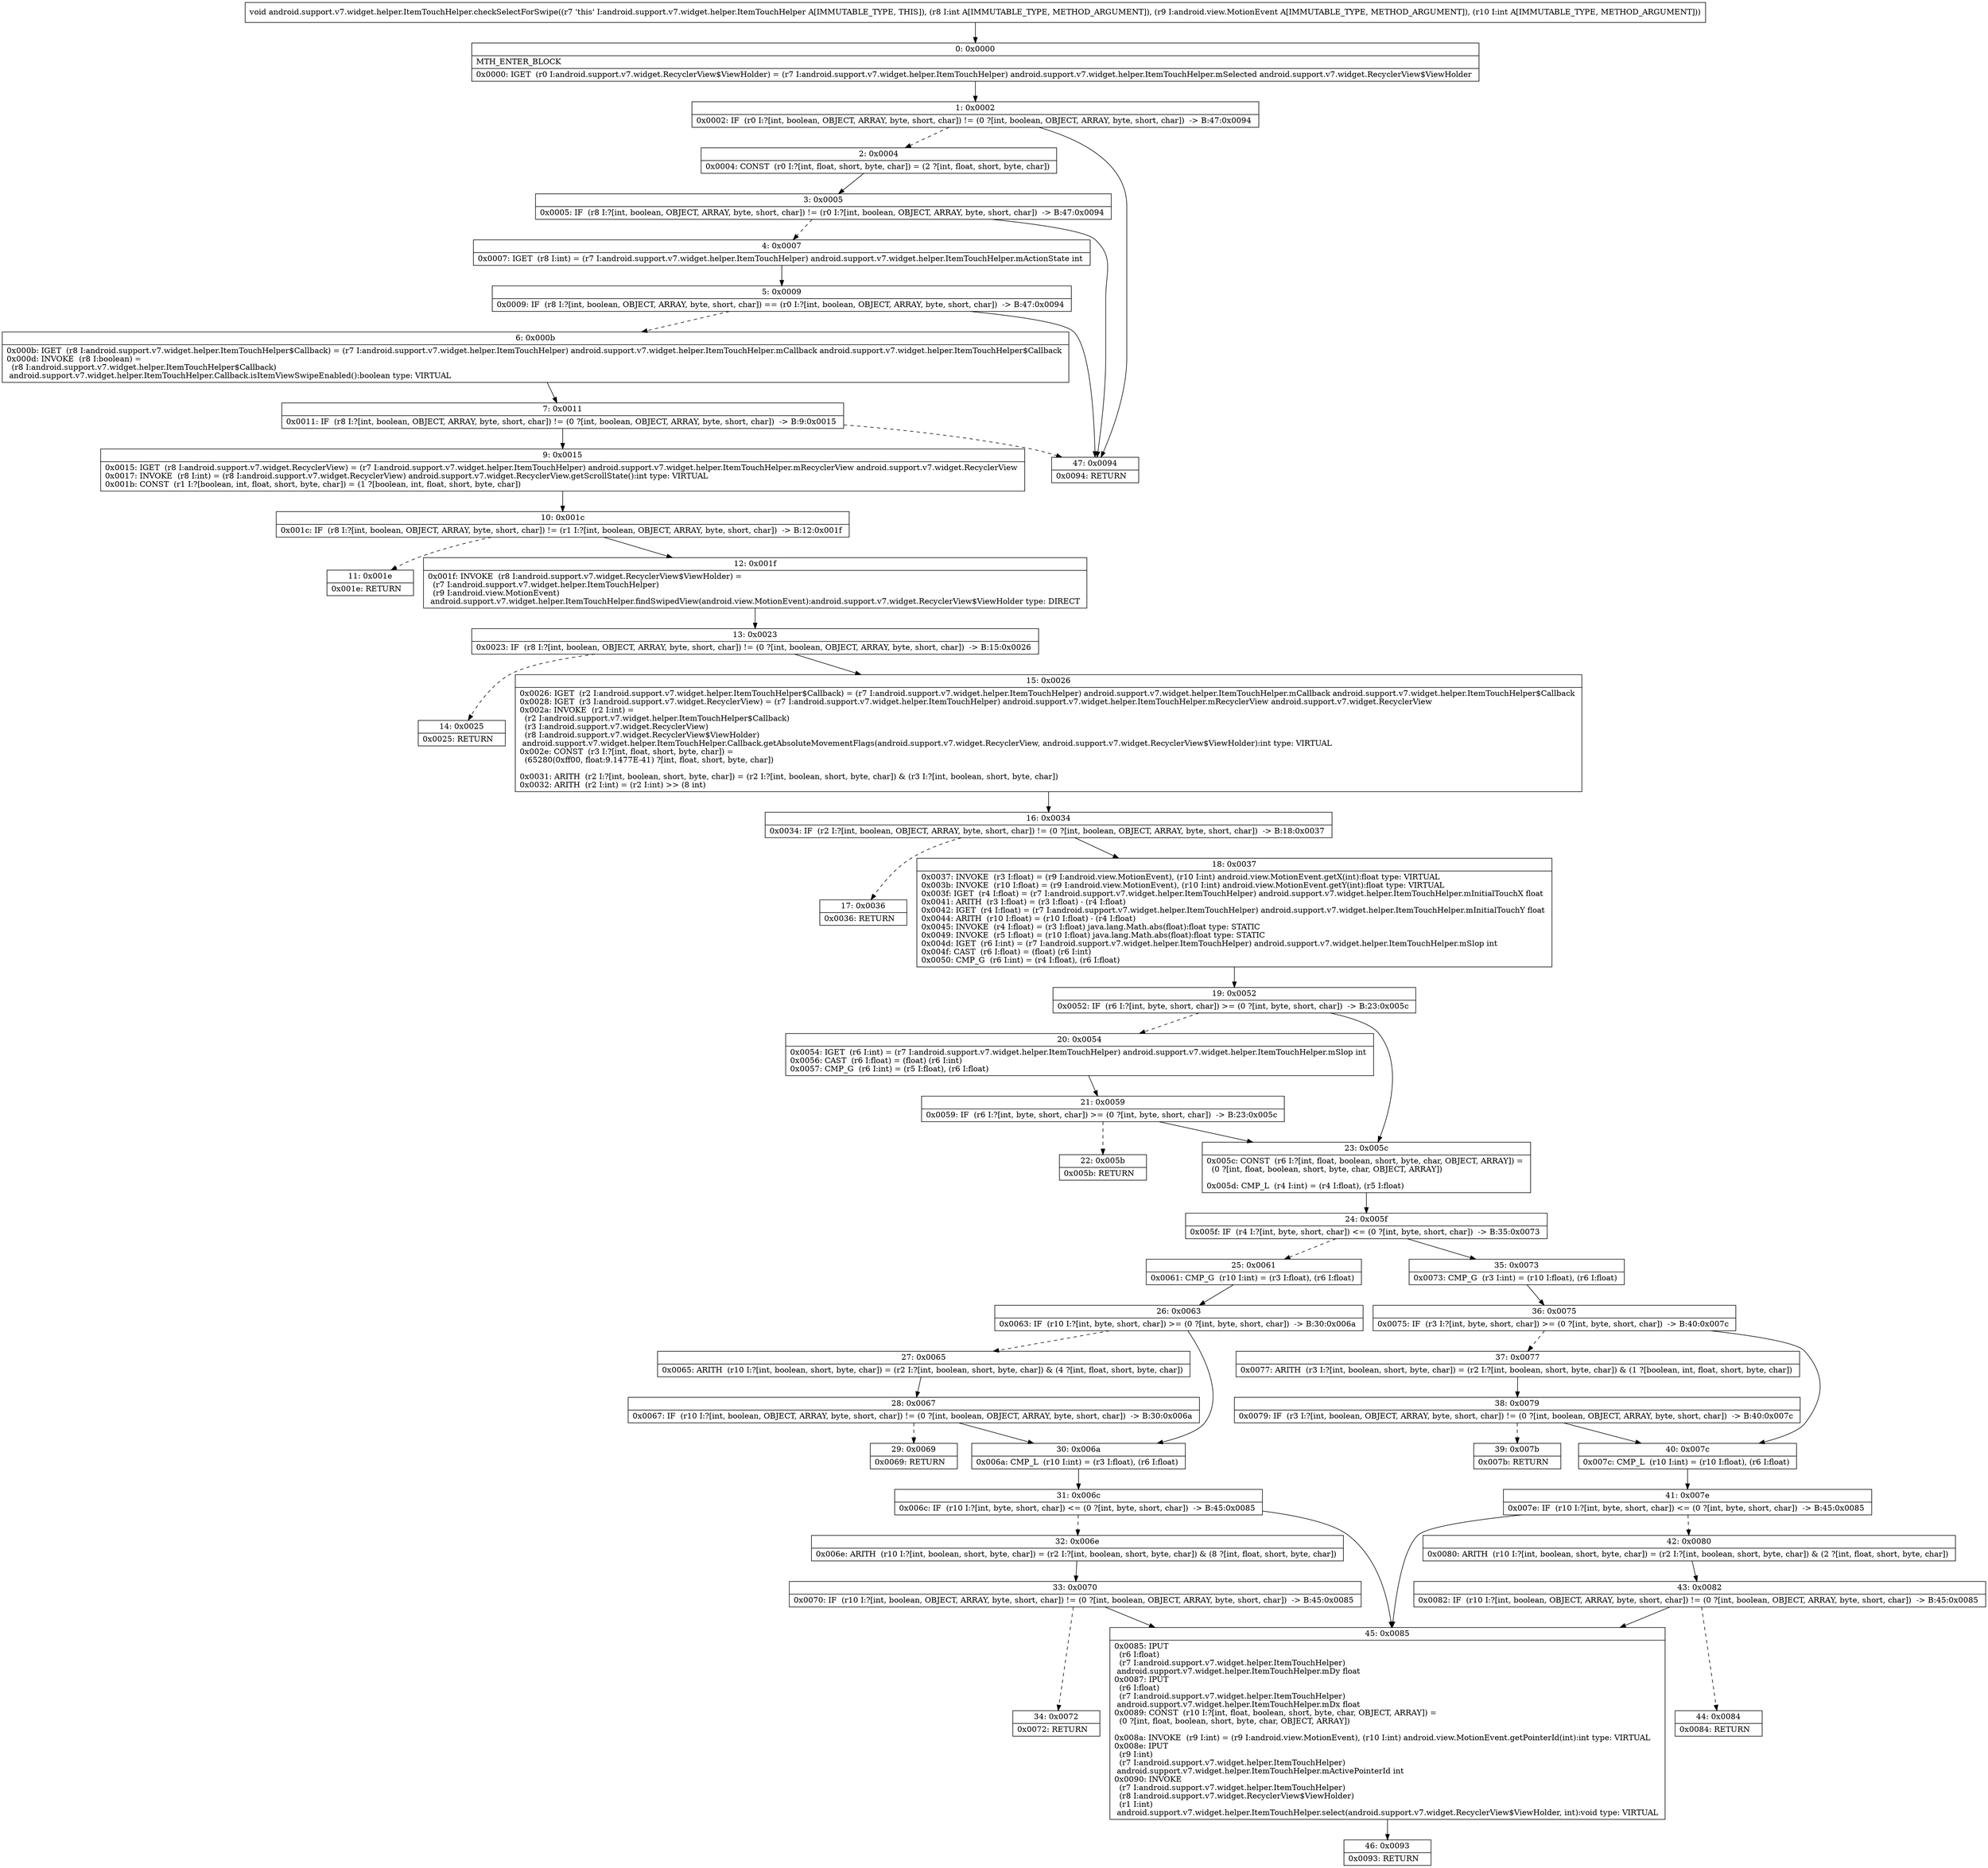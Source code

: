 digraph "CFG forandroid.support.v7.widget.helper.ItemTouchHelper.checkSelectForSwipe(ILandroid\/view\/MotionEvent;I)V" {
Node_0 [shape=record,label="{0\:\ 0x0000|MTH_ENTER_BLOCK\l|0x0000: IGET  (r0 I:android.support.v7.widget.RecyclerView$ViewHolder) = (r7 I:android.support.v7.widget.helper.ItemTouchHelper) android.support.v7.widget.helper.ItemTouchHelper.mSelected android.support.v7.widget.RecyclerView$ViewHolder \l}"];
Node_1 [shape=record,label="{1\:\ 0x0002|0x0002: IF  (r0 I:?[int, boolean, OBJECT, ARRAY, byte, short, char]) != (0 ?[int, boolean, OBJECT, ARRAY, byte, short, char])  \-\> B:47:0x0094 \l}"];
Node_2 [shape=record,label="{2\:\ 0x0004|0x0004: CONST  (r0 I:?[int, float, short, byte, char]) = (2 ?[int, float, short, byte, char]) \l}"];
Node_3 [shape=record,label="{3\:\ 0x0005|0x0005: IF  (r8 I:?[int, boolean, OBJECT, ARRAY, byte, short, char]) != (r0 I:?[int, boolean, OBJECT, ARRAY, byte, short, char])  \-\> B:47:0x0094 \l}"];
Node_4 [shape=record,label="{4\:\ 0x0007|0x0007: IGET  (r8 I:int) = (r7 I:android.support.v7.widget.helper.ItemTouchHelper) android.support.v7.widget.helper.ItemTouchHelper.mActionState int \l}"];
Node_5 [shape=record,label="{5\:\ 0x0009|0x0009: IF  (r8 I:?[int, boolean, OBJECT, ARRAY, byte, short, char]) == (r0 I:?[int, boolean, OBJECT, ARRAY, byte, short, char])  \-\> B:47:0x0094 \l}"];
Node_6 [shape=record,label="{6\:\ 0x000b|0x000b: IGET  (r8 I:android.support.v7.widget.helper.ItemTouchHelper$Callback) = (r7 I:android.support.v7.widget.helper.ItemTouchHelper) android.support.v7.widget.helper.ItemTouchHelper.mCallback android.support.v7.widget.helper.ItemTouchHelper$Callback \l0x000d: INVOKE  (r8 I:boolean) = \l  (r8 I:android.support.v7.widget.helper.ItemTouchHelper$Callback)\l android.support.v7.widget.helper.ItemTouchHelper.Callback.isItemViewSwipeEnabled():boolean type: VIRTUAL \l}"];
Node_7 [shape=record,label="{7\:\ 0x0011|0x0011: IF  (r8 I:?[int, boolean, OBJECT, ARRAY, byte, short, char]) != (0 ?[int, boolean, OBJECT, ARRAY, byte, short, char])  \-\> B:9:0x0015 \l}"];
Node_9 [shape=record,label="{9\:\ 0x0015|0x0015: IGET  (r8 I:android.support.v7.widget.RecyclerView) = (r7 I:android.support.v7.widget.helper.ItemTouchHelper) android.support.v7.widget.helper.ItemTouchHelper.mRecyclerView android.support.v7.widget.RecyclerView \l0x0017: INVOKE  (r8 I:int) = (r8 I:android.support.v7.widget.RecyclerView) android.support.v7.widget.RecyclerView.getScrollState():int type: VIRTUAL \l0x001b: CONST  (r1 I:?[boolean, int, float, short, byte, char]) = (1 ?[boolean, int, float, short, byte, char]) \l}"];
Node_10 [shape=record,label="{10\:\ 0x001c|0x001c: IF  (r8 I:?[int, boolean, OBJECT, ARRAY, byte, short, char]) != (r1 I:?[int, boolean, OBJECT, ARRAY, byte, short, char])  \-\> B:12:0x001f \l}"];
Node_11 [shape=record,label="{11\:\ 0x001e|0x001e: RETURN   \l}"];
Node_12 [shape=record,label="{12\:\ 0x001f|0x001f: INVOKE  (r8 I:android.support.v7.widget.RecyclerView$ViewHolder) = \l  (r7 I:android.support.v7.widget.helper.ItemTouchHelper)\l  (r9 I:android.view.MotionEvent)\l android.support.v7.widget.helper.ItemTouchHelper.findSwipedView(android.view.MotionEvent):android.support.v7.widget.RecyclerView$ViewHolder type: DIRECT \l}"];
Node_13 [shape=record,label="{13\:\ 0x0023|0x0023: IF  (r8 I:?[int, boolean, OBJECT, ARRAY, byte, short, char]) != (0 ?[int, boolean, OBJECT, ARRAY, byte, short, char])  \-\> B:15:0x0026 \l}"];
Node_14 [shape=record,label="{14\:\ 0x0025|0x0025: RETURN   \l}"];
Node_15 [shape=record,label="{15\:\ 0x0026|0x0026: IGET  (r2 I:android.support.v7.widget.helper.ItemTouchHelper$Callback) = (r7 I:android.support.v7.widget.helper.ItemTouchHelper) android.support.v7.widget.helper.ItemTouchHelper.mCallback android.support.v7.widget.helper.ItemTouchHelper$Callback \l0x0028: IGET  (r3 I:android.support.v7.widget.RecyclerView) = (r7 I:android.support.v7.widget.helper.ItemTouchHelper) android.support.v7.widget.helper.ItemTouchHelper.mRecyclerView android.support.v7.widget.RecyclerView \l0x002a: INVOKE  (r2 I:int) = \l  (r2 I:android.support.v7.widget.helper.ItemTouchHelper$Callback)\l  (r3 I:android.support.v7.widget.RecyclerView)\l  (r8 I:android.support.v7.widget.RecyclerView$ViewHolder)\l android.support.v7.widget.helper.ItemTouchHelper.Callback.getAbsoluteMovementFlags(android.support.v7.widget.RecyclerView, android.support.v7.widget.RecyclerView$ViewHolder):int type: VIRTUAL \l0x002e: CONST  (r3 I:?[int, float, short, byte, char]) = \l  (65280(0xff00, float:9.1477E\-41) ?[int, float, short, byte, char])\l \l0x0031: ARITH  (r2 I:?[int, boolean, short, byte, char]) = (r2 I:?[int, boolean, short, byte, char]) & (r3 I:?[int, boolean, short, byte, char]) \l0x0032: ARITH  (r2 I:int) = (r2 I:int) \>\> (8 int) \l}"];
Node_16 [shape=record,label="{16\:\ 0x0034|0x0034: IF  (r2 I:?[int, boolean, OBJECT, ARRAY, byte, short, char]) != (0 ?[int, boolean, OBJECT, ARRAY, byte, short, char])  \-\> B:18:0x0037 \l}"];
Node_17 [shape=record,label="{17\:\ 0x0036|0x0036: RETURN   \l}"];
Node_18 [shape=record,label="{18\:\ 0x0037|0x0037: INVOKE  (r3 I:float) = (r9 I:android.view.MotionEvent), (r10 I:int) android.view.MotionEvent.getX(int):float type: VIRTUAL \l0x003b: INVOKE  (r10 I:float) = (r9 I:android.view.MotionEvent), (r10 I:int) android.view.MotionEvent.getY(int):float type: VIRTUAL \l0x003f: IGET  (r4 I:float) = (r7 I:android.support.v7.widget.helper.ItemTouchHelper) android.support.v7.widget.helper.ItemTouchHelper.mInitialTouchX float \l0x0041: ARITH  (r3 I:float) = (r3 I:float) \- (r4 I:float) \l0x0042: IGET  (r4 I:float) = (r7 I:android.support.v7.widget.helper.ItemTouchHelper) android.support.v7.widget.helper.ItemTouchHelper.mInitialTouchY float \l0x0044: ARITH  (r10 I:float) = (r10 I:float) \- (r4 I:float) \l0x0045: INVOKE  (r4 I:float) = (r3 I:float) java.lang.Math.abs(float):float type: STATIC \l0x0049: INVOKE  (r5 I:float) = (r10 I:float) java.lang.Math.abs(float):float type: STATIC \l0x004d: IGET  (r6 I:int) = (r7 I:android.support.v7.widget.helper.ItemTouchHelper) android.support.v7.widget.helper.ItemTouchHelper.mSlop int \l0x004f: CAST  (r6 I:float) = (float) (r6 I:int) \l0x0050: CMP_G  (r6 I:int) = (r4 I:float), (r6 I:float) \l}"];
Node_19 [shape=record,label="{19\:\ 0x0052|0x0052: IF  (r6 I:?[int, byte, short, char]) \>= (0 ?[int, byte, short, char])  \-\> B:23:0x005c \l}"];
Node_20 [shape=record,label="{20\:\ 0x0054|0x0054: IGET  (r6 I:int) = (r7 I:android.support.v7.widget.helper.ItemTouchHelper) android.support.v7.widget.helper.ItemTouchHelper.mSlop int \l0x0056: CAST  (r6 I:float) = (float) (r6 I:int) \l0x0057: CMP_G  (r6 I:int) = (r5 I:float), (r6 I:float) \l}"];
Node_21 [shape=record,label="{21\:\ 0x0059|0x0059: IF  (r6 I:?[int, byte, short, char]) \>= (0 ?[int, byte, short, char])  \-\> B:23:0x005c \l}"];
Node_22 [shape=record,label="{22\:\ 0x005b|0x005b: RETURN   \l}"];
Node_23 [shape=record,label="{23\:\ 0x005c|0x005c: CONST  (r6 I:?[int, float, boolean, short, byte, char, OBJECT, ARRAY]) = \l  (0 ?[int, float, boolean, short, byte, char, OBJECT, ARRAY])\l \l0x005d: CMP_L  (r4 I:int) = (r4 I:float), (r5 I:float) \l}"];
Node_24 [shape=record,label="{24\:\ 0x005f|0x005f: IF  (r4 I:?[int, byte, short, char]) \<= (0 ?[int, byte, short, char])  \-\> B:35:0x0073 \l}"];
Node_25 [shape=record,label="{25\:\ 0x0061|0x0061: CMP_G  (r10 I:int) = (r3 I:float), (r6 I:float) \l}"];
Node_26 [shape=record,label="{26\:\ 0x0063|0x0063: IF  (r10 I:?[int, byte, short, char]) \>= (0 ?[int, byte, short, char])  \-\> B:30:0x006a \l}"];
Node_27 [shape=record,label="{27\:\ 0x0065|0x0065: ARITH  (r10 I:?[int, boolean, short, byte, char]) = (r2 I:?[int, boolean, short, byte, char]) & (4 ?[int, float, short, byte, char]) \l}"];
Node_28 [shape=record,label="{28\:\ 0x0067|0x0067: IF  (r10 I:?[int, boolean, OBJECT, ARRAY, byte, short, char]) != (0 ?[int, boolean, OBJECT, ARRAY, byte, short, char])  \-\> B:30:0x006a \l}"];
Node_29 [shape=record,label="{29\:\ 0x0069|0x0069: RETURN   \l}"];
Node_30 [shape=record,label="{30\:\ 0x006a|0x006a: CMP_L  (r10 I:int) = (r3 I:float), (r6 I:float) \l}"];
Node_31 [shape=record,label="{31\:\ 0x006c|0x006c: IF  (r10 I:?[int, byte, short, char]) \<= (0 ?[int, byte, short, char])  \-\> B:45:0x0085 \l}"];
Node_32 [shape=record,label="{32\:\ 0x006e|0x006e: ARITH  (r10 I:?[int, boolean, short, byte, char]) = (r2 I:?[int, boolean, short, byte, char]) & (8 ?[int, float, short, byte, char]) \l}"];
Node_33 [shape=record,label="{33\:\ 0x0070|0x0070: IF  (r10 I:?[int, boolean, OBJECT, ARRAY, byte, short, char]) != (0 ?[int, boolean, OBJECT, ARRAY, byte, short, char])  \-\> B:45:0x0085 \l}"];
Node_34 [shape=record,label="{34\:\ 0x0072|0x0072: RETURN   \l}"];
Node_35 [shape=record,label="{35\:\ 0x0073|0x0073: CMP_G  (r3 I:int) = (r10 I:float), (r6 I:float) \l}"];
Node_36 [shape=record,label="{36\:\ 0x0075|0x0075: IF  (r3 I:?[int, byte, short, char]) \>= (0 ?[int, byte, short, char])  \-\> B:40:0x007c \l}"];
Node_37 [shape=record,label="{37\:\ 0x0077|0x0077: ARITH  (r3 I:?[int, boolean, short, byte, char]) = (r2 I:?[int, boolean, short, byte, char]) & (1 ?[boolean, int, float, short, byte, char]) \l}"];
Node_38 [shape=record,label="{38\:\ 0x0079|0x0079: IF  (r3 I:?[int, boolean, OBJECT, ARRAY, byte, short, char]) != (0 ?[int, boolean, OBJECT, ARRAY, byte, short, char])  \-\> B:40:0x007c \l}"];
Node_39 [shape=record,label="{39\:\ 0x007b|0x007b: RETURN   \l}"];
Node_40 [shape=record,label="{40\:\ 0x007c|0x007c: CMP_L  (r10 I:int) = (r10 I:float), (r6 I:float) \l}"];
Node_41 [shape=record,label="{41\:\ 0x007e|0x007e: IF  (r10 I:?[int, byte, short, char]) \<= (0 ?[int, byte, short, char])  \-\> B:45:0x0085 \l}"];
Node_42 [shape=record,label="{42\:\ 0x0080|0x0080: ARITH  (r10 I:?[int, boolean, short, byte, char]) = (r2 I:?[int, boolean, short, byte, char]) & (2 ?[int, float, short, byte, char]) \l}"];
Node_43 [shape=record,label="{43\:\ 0x0082|0x0082: IF  (r10 I:?[int, boolean, OBJECT, ARRAY, byte, short, char]) != (0 ?[int, boolean, OBJECT, ARRAY, byte, short, char])  \-\> B:45:0x0085 \l}"];
Node_44 [shape=record,label="{44\:\ 0x0084|0x0084: RETURN   \l}"];
Node_45 [shape=record,label="{45\:\ 0x0085|0x0085: IPUT  \l  (r6 I:float)\l  (r7 I:android.support.v7.widget.helper.ItemTouchHelper)\l android.support.v7.widget.helper.ItemTouchHelper.mDy float \l0x0087: IPUT  \l  (r6 I:float)\l  (r7 I:android.support.v7.widget.helper.ItemTouchHelper)\l android.support.v7.widget.helper.ItemTouchHelper.mDx float \l0x0089: CONST  (r10 I:?[int, float, boolean, short, byte, char, OBJECT, ARRAY]) = \l  (0 ?[int, float, boolean, short, byte, char, OBJECT, ARRAY])\l \l0x008a: INVOKE  (r9 I:int) = (r9 I:android.view.MotionEvent), (r10 I:int) android.view.MotionEvent.getPointerId(int):int type: VIRTUAL \l0x008e: IPUT  \l  (r9 I:int)\l  (r7 I:android.support.v7.widget.helper.ItemTouchHelper)\l android.support.v7.widget.helper.ItemTouchHelper.mActivePointerId int \l0x0090: INVOKE  \l  (r7 I:android.support.v7.widget.helper.ItemTouchHelper)\l  (r8 I:android.support.v7.widget.RecyclerView$ViewHolder)\l  (r1 I:int)\l android.support.v7.widget.helper.ItemTouchHelper.select(android.support.v7.widget.RecyclerView$ViewHolder, int):void type: VIRTUAL \l}"];
Node_46 [shape=record,label="{46\:\ 0x0093|0x0093: RETURN   \l}"];
Node_47 [shape=record,label="{47\:\ 0x0094|0x0094: RETURN   \l}"];
MethodNode[shape=record,label="{void android.support.v7.widget.helper.ItemTouchHelper.checkSelectForSwipe((r7 'this' I:android.support.v7.widget.helper.ItemTouchHelper A[IMMUTABLE_TYPE, THIS]), (r8 I:int A[IMMUTABLE_TYPE, METHOD_ARGUMENT]), (r9 I:android.view.MotionEvent A[IMMUTABLE_TYPE, METHOD_ARGUMENT]), (r10 I:int A[IMMUTABLE_TYPE, METHOD_ARGUMENT])) }"];
MethodNode -> Node_0;
Node_0 -> Node_1;
Node_1 -> Node_2[style=dashed];
Node_1 -> Node_47;
Node_2 -> Node_3;
Node_3 -> Node_4[style=dashed];
Node_3 -> Node_47;
Node_4 -> Node_5;
Node_5 -> Node_6[style=dashed];
Node_5 -> Node_47;
Node_6 -> Node_7;
Node_7 -> Node_9;
Node_7 -> Node_47[style=dashed];
Node_9 -> Node_10;
Node_10 -> Node_11[style=dashed];
Node_10 -> Node_12;
Node_12 -> Node_13;
Node_13 -> Node_14[style=dashed];
Node_13 -> Node_15;
Node_15 -> Node_16;
Node_16 -> Node_17[style=dashed];
Node_16 -> Node_18;
Node_18 -> Node_19;
Node_19 -> Node_20[style=dashed];
Node_19 -> Node_23;
Node_20 -> Node_21;
Node_21 -> Node_22[style=dashed];
Node_21 -> Node_23;
Node_23 -> Node_24;
Node_24 -> Node_25[style=dashed];
Node_24 -> Node_35;
Node_25 -> Node_26;
Node_26 -> Node_27[style=dashed];
Node_26 -> Node_30;
Node_27 -> Node_28;
Node_28 -> Node_29[style=dashed];
Node_28 -> Node_30;
Node_30 -> Node_31;
Node_31 -> Node_32[style=dashed];
Node_31 -> Node_45;
Node_32 -> Node_33;
Node_33 -> Node_34[style=dashed];
Node_33 -> Node_45;
Node_35 -> Node_36;
Node_36 -> Node_37[style=dashed];
Node_36 -> Node_40;
Node_37 -> Node_38;
Node_38 -> Node_39[style=dashed];
Node_38 -> Node_40;
Node_40 -> Node_41;
Node_41 -> Node_42[style=dashed];
Node_41 -> Node_45;
Node_42 -> Node_43;
Node_43 -> Node_44[style=dashed];
Node_43 -> Node_45;
Node_45 -> Node_46;
}


